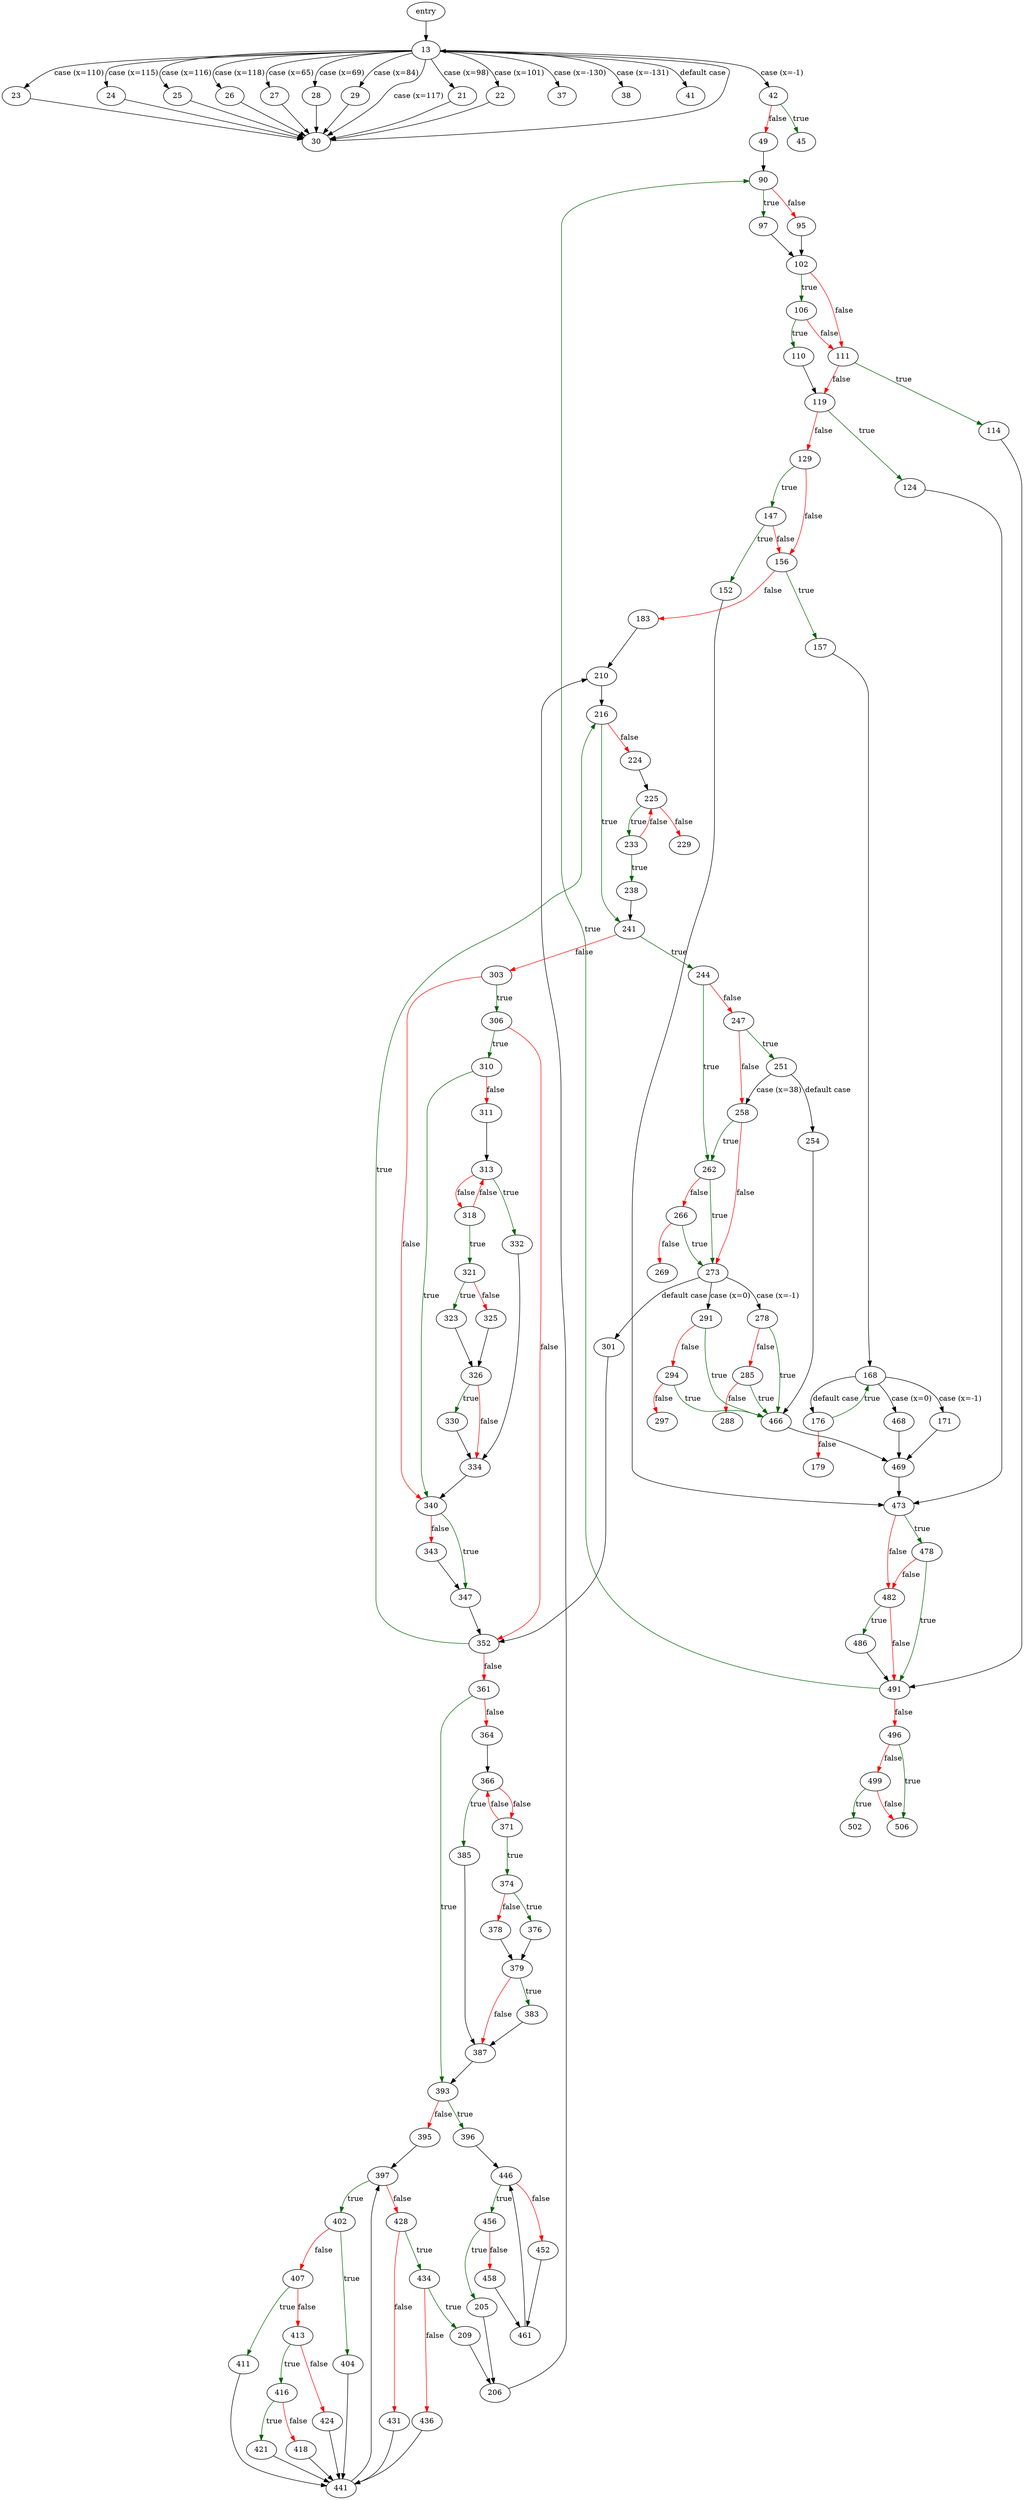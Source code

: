 digraph "main" {
	// Node definitions.
	2 [label=entry];
	13;
	21;
	22;
	23;
	24;
	25;
	26;
	27;
	28;
	29;
	30;
	37;
	38;
	41;
	42;
	45;
	49;
	90;
	95;
	97;
	102;
	106;
	110;
	111;
	114;
	119;
	124;
	129;
	147;
	152;
	156;
	157;
	168;
	171;
	176;
	179;
	183;
	205;
	206;
	209;
	210;
	216;
	224;
	225;
	229;
	233;
	238;
	241;
	244;
	247;
	251;
	254;
	258;
	262;
	266;
	269;
	273;
	278;
	285;
	288;
	291;
	294;
	297;
	301;
	303;
	306;
	310;
	311;
	313;
	318;
	321;
	323;
	325;
	326;
	330;
	332;
	334;
	340;
	343;
	347;
	352;
	361;
	364;
	366;
	371;
	374;
	376;
	378;
	379;
	383;
	385;
	387;
	393;
	395;
	396;
	397;
	402;
	404;
	407;
	411;
	413;
	416;
	418;
	421;
	424;
	428;
	431;
	434;
	436;
	441;
	446;
	452;
	456;
	458;
	461;
	466;
	468;
	469;
	473;
	478;
	482;
	486;
	491;
	496;
	499;
	502;
	506;

	// Edge definitions.
	2 -> 13;
	13 -> 21 [label="case (x=98)"];
	13 -> 22 [label="case (x=101)"];
	13 -> 23 [label="case (x=110)"];
	13 -> 24 [label="case (x=115)"];
	13 -> 25 [label="case (x=116)"];
	13 -> 26 [label="case (x=118)"];
	13 -> 27 [label="case (x=65)"];
	13 -> 28 [label="case (x=69)"];
	13 -> 29 [label="case (x=84)"];
	13 -> 30 [label="case (x=117)"];
	13 -> 37 [label="case (x=-130)"];
	13 -> 38 [label="case (x=-131)"];
	13 -> 41 [label="default case"];
	13 -> 42 [label="case (x=-1)"];
	21 -> 30;
	22 -> 30;
	23 -> 30;
	24 -> 30;
	25 -> 30;
	26 -> 30;
	27 -> 30;
	28 -> 30;
	29 -> 30;
	30 -> 13;
	42 -> 45 [
		color=darkgreen
		label=true
	];
	42 -> 49 [
		color=red
		label=false
	];
	49 -> 90;
	90 -> 95 [
		color=red
		label=false
	];
	90 -> 97 [
		color=darkgreen
		label=true
	];
	95 -> 102;
	97 -> 102;
	102 -> 106 [
		color=darkgreen
		label=true
	];
	102 -> 111 [
		color=red
		label=false
	];
	106 -> 110 [
		color=darkgreen
		label=true
	];
	106 -> 111 [
		color=red
		label=false
	];
	110 -> 119;
	111 -> 114 [
		color=darkgreen
		label=true
	];
	111 -> 119 [
		color=red
		label=false
	];
	114 -> 491;
	119 -> 124 [
		color=darkgreen
		label=true
	];
	119 -> 129 [
		color=red
		label=false
	];
	124 -> 473;
	129 -> 147 [
		color=darkgreen
		label=true
	];
	129 -> 156 [
		color=red
		label=false
	];
	147 -> 152 [
		color=darkgreen
		label=true
	];
	147 -> 156 [
		color=red
		label=false
	];
	152 -> 473;
	156 -> 157 [
		color=darkgreen
		label=true
	];
	156 -> 183 [
		color=red
		label=false
	];
	157 -> 168;
	168 -> 171 [label="case (x=-1)"];
	168 -> 176 [label="default case"];
	168 -> 468 [label="case (x=0)"];
	171 -> 469;
	176 -> 168 [
		color=darkgreen
		label=true
	];
	176 -> 179 [
		color=red
		label=false
	];
	183 -> 210;
	205 -> 206;
	206 -> 210;
	209 -> 206;
	210 -> 216;
	216 -> 224 [
		color=red
		label=false
	];
	216 -> 241 [
		color=darkgreen
		label=true
	];
	224 -> 225;
	225 -> 229 [
		color=red
		label=false
	];
	225 -> 233 [
		color=darkgreen
		label=true
	];
	233 -> 225 [
		color=red
		label=false
	];
	233 -> 238 [
		color=darkgreen
		label=true
	];
	238 -> 241;
	241 -> 244 [
		color=darkgreen
		label=true
	];
	241 -> 303 [
		color=red
		label=false
	];
	244 -> 247 [
		color=red
		label=false
	];
	244 -> 262 [
		color=darkgreen
		label=true
	];
	247 -> 251 [
		color=darkgreen
		label=true
	];
	247 -> 258 [
		color=red
		label=false
	];
	251 -> 254 [label="default case"];
	251 -> 258 [label="case (x=38)"];
	254 -> 466;
	258 -> 262 [
		color=darkgreen
		label=true
	];
	258 -> 273 [
		color=red
		label=false
	];
	262 -> 266 [
		color=red
		label=false
	];
	262 -> 273 [
		color=darkgreen
		label=true
	];
	266 -> 269 [
		color=red
		label=false
	];
	266 -> 273 [
		color=darkgreen
		label=true
	];
	273 -> 278 [label="case (x=-1)"];
	273 -> 291 [label="case (x=0)"];
	273 -> 301 [label="default case"];
	278 -> 285 [
		color=red
		label=false
	];
	278 -> 466 [
		color=darkgreen
		label=true
	];
	285 -> 288 [
		color=red
		label=false
	];
	285 -> 466 [
		color=darkgreen
		label=true
	];
	291 -> 294 [
		color=red
		label=false
	];
	291 -> 466 [
		color=darkgreen
		label=true
	];
	294 -> 297 [
		color=red
		label=false
	];
	294 -> 466 [
		color=darkgreen
		label=true
	];
	301 -> 352;
	303 -> 306 [
		color=darkgreen
		label=true
	];
	303 -> 340 [
		color=red
		label=false
	];
	306 -> 310 [
		color=darkgreen
		label=true
	];
	306 -> 352 [
		color=red
		label=false
	];
	310 -> 311 [
		color=red
		label=false
	];
	310 -> 340 [
		color=darkgreen
		label=true
	];
	311 -> 313;
	313 -> 318 [
		color=red
		label=false
	];
	313 -> 332 [
		color=darkgreen
		label=true
	];
	318 -> 313 [
		color=red
		label=false
	];
	318 -> 321 [
		color=darkgreen
		label=true
	];
	321 -> 323 [
		color=darkgreen
		label=true
	];
	321 -> 325 [
		color=red
		label=false
	];
	323 -> 326;
	325 -> 326;
	326 -> 330 [
		color=darkgreen
		label=true
	];
	326 -> 334 [
		color=red
		label=false
	];
	330 -> 334;
	332 -> 334;
	334 -> 340;
	340 -> 343 [
		color=red
		label=false
	];
	340 -> 347 [
		color=darkgreen
		label=true
	];
	343 -> 347;
	347 -> 352;
	352 -> 216 [
		color=darkgreen
		label=true
	];
	352 -> 361 [
		color=red
		label=false
	];
	361 -> 364 [
		color=red
		label=false
	];
	361 -> 393 [
		color=darkgreen
		label=true
	];
	364 -> 366;
	366 -> 371 [
		color=red
		label=false
	];
	366 -> 385 [
		color=darkgreen
		label=true
	];
	371 -> 366 [
		color=red
		label=false
	];
	371 -> 374 [
		color=darkgreen
		label=true
	];
	374 -> 376 [
		color=darkgreen
		label=true
	];
	374 -> 378 [
		color=red
		label=false
	];
	376 -> 379;
	378 -> 379;
	379 -> 383 [
		color=darkgreen
		label=true
	];
	379 -> 387 [
		color=red
		label=false
	];
	383 -> 387;
	385 -> 387;
	387 -> 393;
	393 -> 395 [
		color=red
		label=false
	];
	393 -> 396 [
		color=darkgreen
		label=true
	];
	395 -> 397;
	396 -> 446;
	397 -> 402 [
		color=darkgreen
		label=true
	];
	397 -> 428 [
		color=red
		label=false
	];
	402 -> 404 [
		color=darkgreen
		label=true
	];
	402 -> 407 [
		color=red
		label=false
	];
	404 -> 441;
	407 -> 411 [
		color=darkgreen
		label=true
	];
	407 -> 413 [
		color=red
		label=false
	];
	411 -> 441;
	413 -> 416 [
		color=darkgreen
		label=true
	];
	413 -> 424 [
		color=red
		label=false
	];
	416 -> 418 [
		color=red
		label=false
	];
	416 -> 421 [
		color=darkgreen
		label=true
	];
	418 -> 441;
	421 -> 441;
	424 -> 441;
	428 -> 431 [
		color=red
		label=false
	];
	428 -> 434 [
		color=darkgreen
		label=true
	];
	431 -> 441;
	434 -> 209 [
		color=darkgreen
		label=true
	];
	434 -> 436 [
		color=red
		label=false
	];
	436 -> 441;
	441 -> 397;
	446 -> 452 [
		color=red
		label=false
	];
	446 -> 456 [
		color=darkgreen
		label=true
	];
	452 -> 461;
	456 -> 205 [
		color=darkgreen
		label=true
	];
	456 -> 458 [
		color=red
		label=false
	];
	458 -> 461;
	461 -> 446;
	466 -> 469;
	468 -> 469;
	469 -> 473;
	473 -> 478 [
		color=darkgreen
		label=true
	];
	473 -> 482 [
		color=red
		label=false
	];
	478 -> 482 [
		color=red
		label=false
	];
	478 -> 491 [
		color=darkgreen
		label=true
	];
	482 -> 486 [
		color=darkgreen
		label=true
	];
	482 -> 491 [
		color=red
		label=false
	];
	486 -> 491;
	491 -> 90 [
		color=darkgreen
		label=true
	];
	491 -> 496 [
		color=red
		label=false
	];
	496 -> 499 [
		color=red
		label=false
	];
	496 -> 506 [
		color=darkgreen
		label=true
	];
	499 -> 502 [
		color=darkgreen
		label=true
	];
	499 -> 506 [
		color=red
		label=false
	];
}